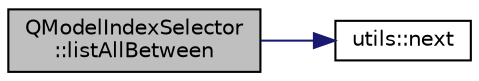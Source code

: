 digraph "QModelIndexSelector::listAllBetween"
{
 // LATEX_PDF_SIZE
  edge [fontname="Helvetica",fontsize="10",labelfontname="Helvetica",labelfontsize="10"];
  node [fontname="Helvetica",fontsize="10",shape=record];
  rankdir="LR";
  Node1 [label="QModelIndexSelector\l::listAllBetween",height=0.2,width=0.4,color="black", fillcolor="grey75", style="filled", fontcolor="black",tooltip=" "];
  Node1 -> Node2 [color="midnightblue",fontsize="10",style="solid",fontname="Helvetica"];
  Node2 [label="utils::next",height=0.2,width=0.4,color="black", fillcolor="white", style="filled",URL="$namespaceutils.html#a4f570843b8487b023e177d72d0e5f682",tooltip=" "];
}
